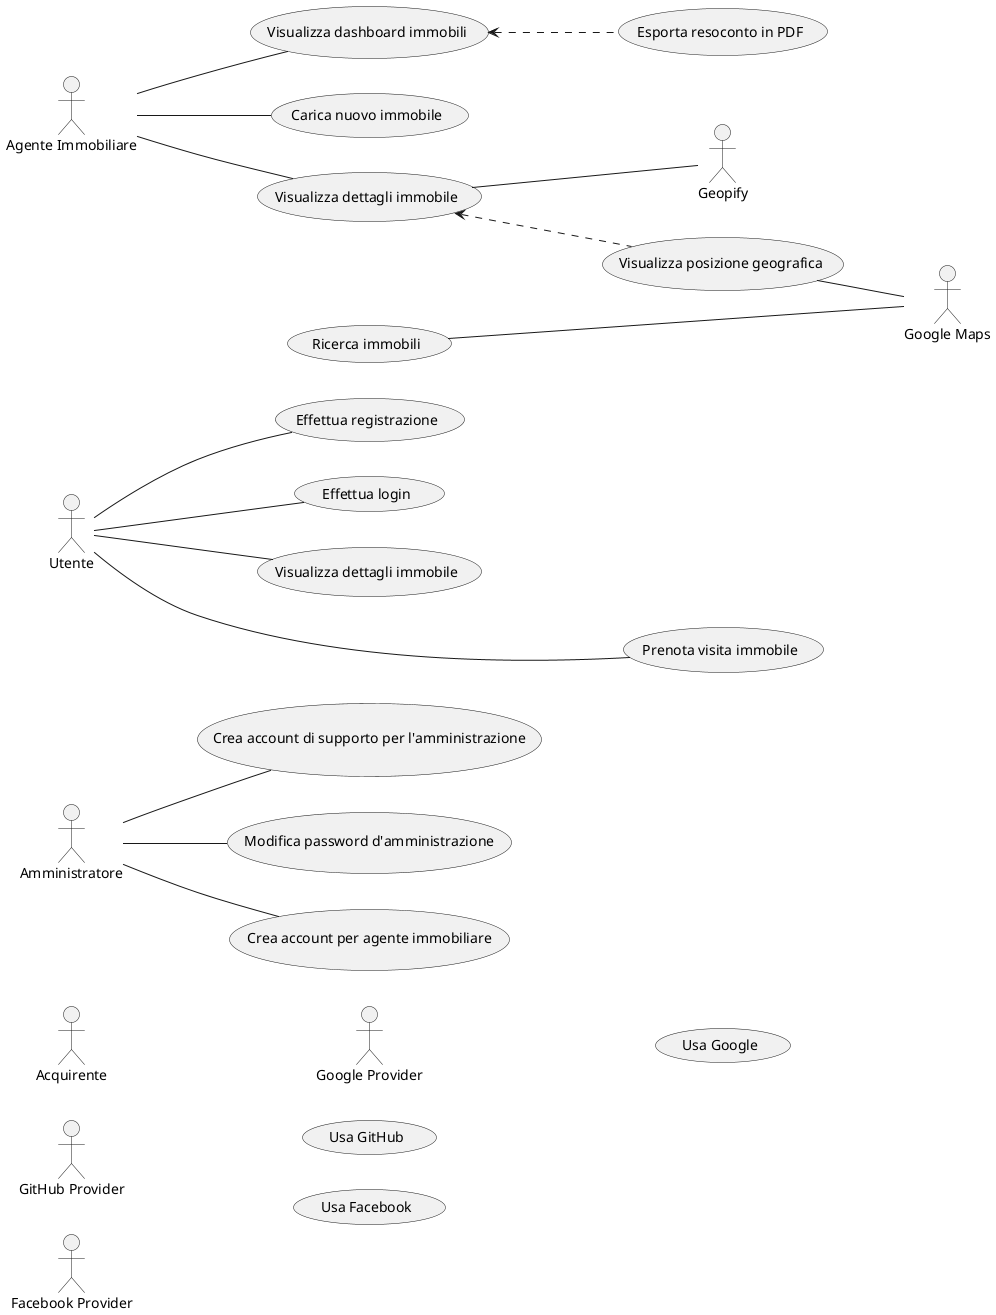@startuml UseCase9

left to right direction

actor Amministratore as Admin
actor Utente as Usr
actor Acquirente as Acq
actor "Agente Immobiliare" as AI
actor "GitHub Provider" as Git
actor "Facebook Provider" as Facebook
actor "Google Provider" as Google
actor "Geopify" as Geo
actor "Google Maps" as GMaps

' ADMINISTRATORE '
usecase "Crea account di supporto per l'amministrazione" as CADSPA
usecase "Modifica password d'amministrazione" as MPW
usecase "Crea account per agente immobiliare" as CAAI

Admin -- CADSPA
Admin -- MPW
Admin -- CAAI

' UTENTE '
usecase "Effettua registrazione" as ER
usecase "Effettua login" as EL
usecase "Visualizza dettagli immobile" as VDI

Usr -- ER
Usr -- EL
Usr -- VDI

' ACQUIRENTE '
usecase "Usa GitHub" as UGH
usecase "Usa Facebook" as UF
usecase "Usa Google" as UGO
usecase "Ricerca immobili" as RI
usecase "Prenota visita immobile" as PVI
usecase "Visualizza posizione geografica" as VPG

RI --- GMaps
Usr --- PVI

' ' REGISTRAZIONE UTENTE '
' ER <.... UGH
' ER <.... UF
' ER <.... UGO

' ' LOGIN UTENTE '
' EL <.... UGH
' EL <.... UF
' EL <.... UGO

' UGH -- Git 
' UF -- Facebook
' UGO -- Google

' AGENTE IMMOBILIARE '
usecase "Visualizza dashboard immobili" as VDIM
usecase "Carica nuovo immobile" as CNI
usecase "Esporta resoconto in PDF" as EPDF
usecase "Visualizza dettagli immobile" as VDI_AI

AI -- VDIM
AI -- CNI
AI -- VDI_AI
VDIM <.. EPDF
VDI_AI <.. VPG

'GOOGLE MAPS'
VPG -- GMaps

'GeoPify'
VDI_AI -- Geo

@enduml